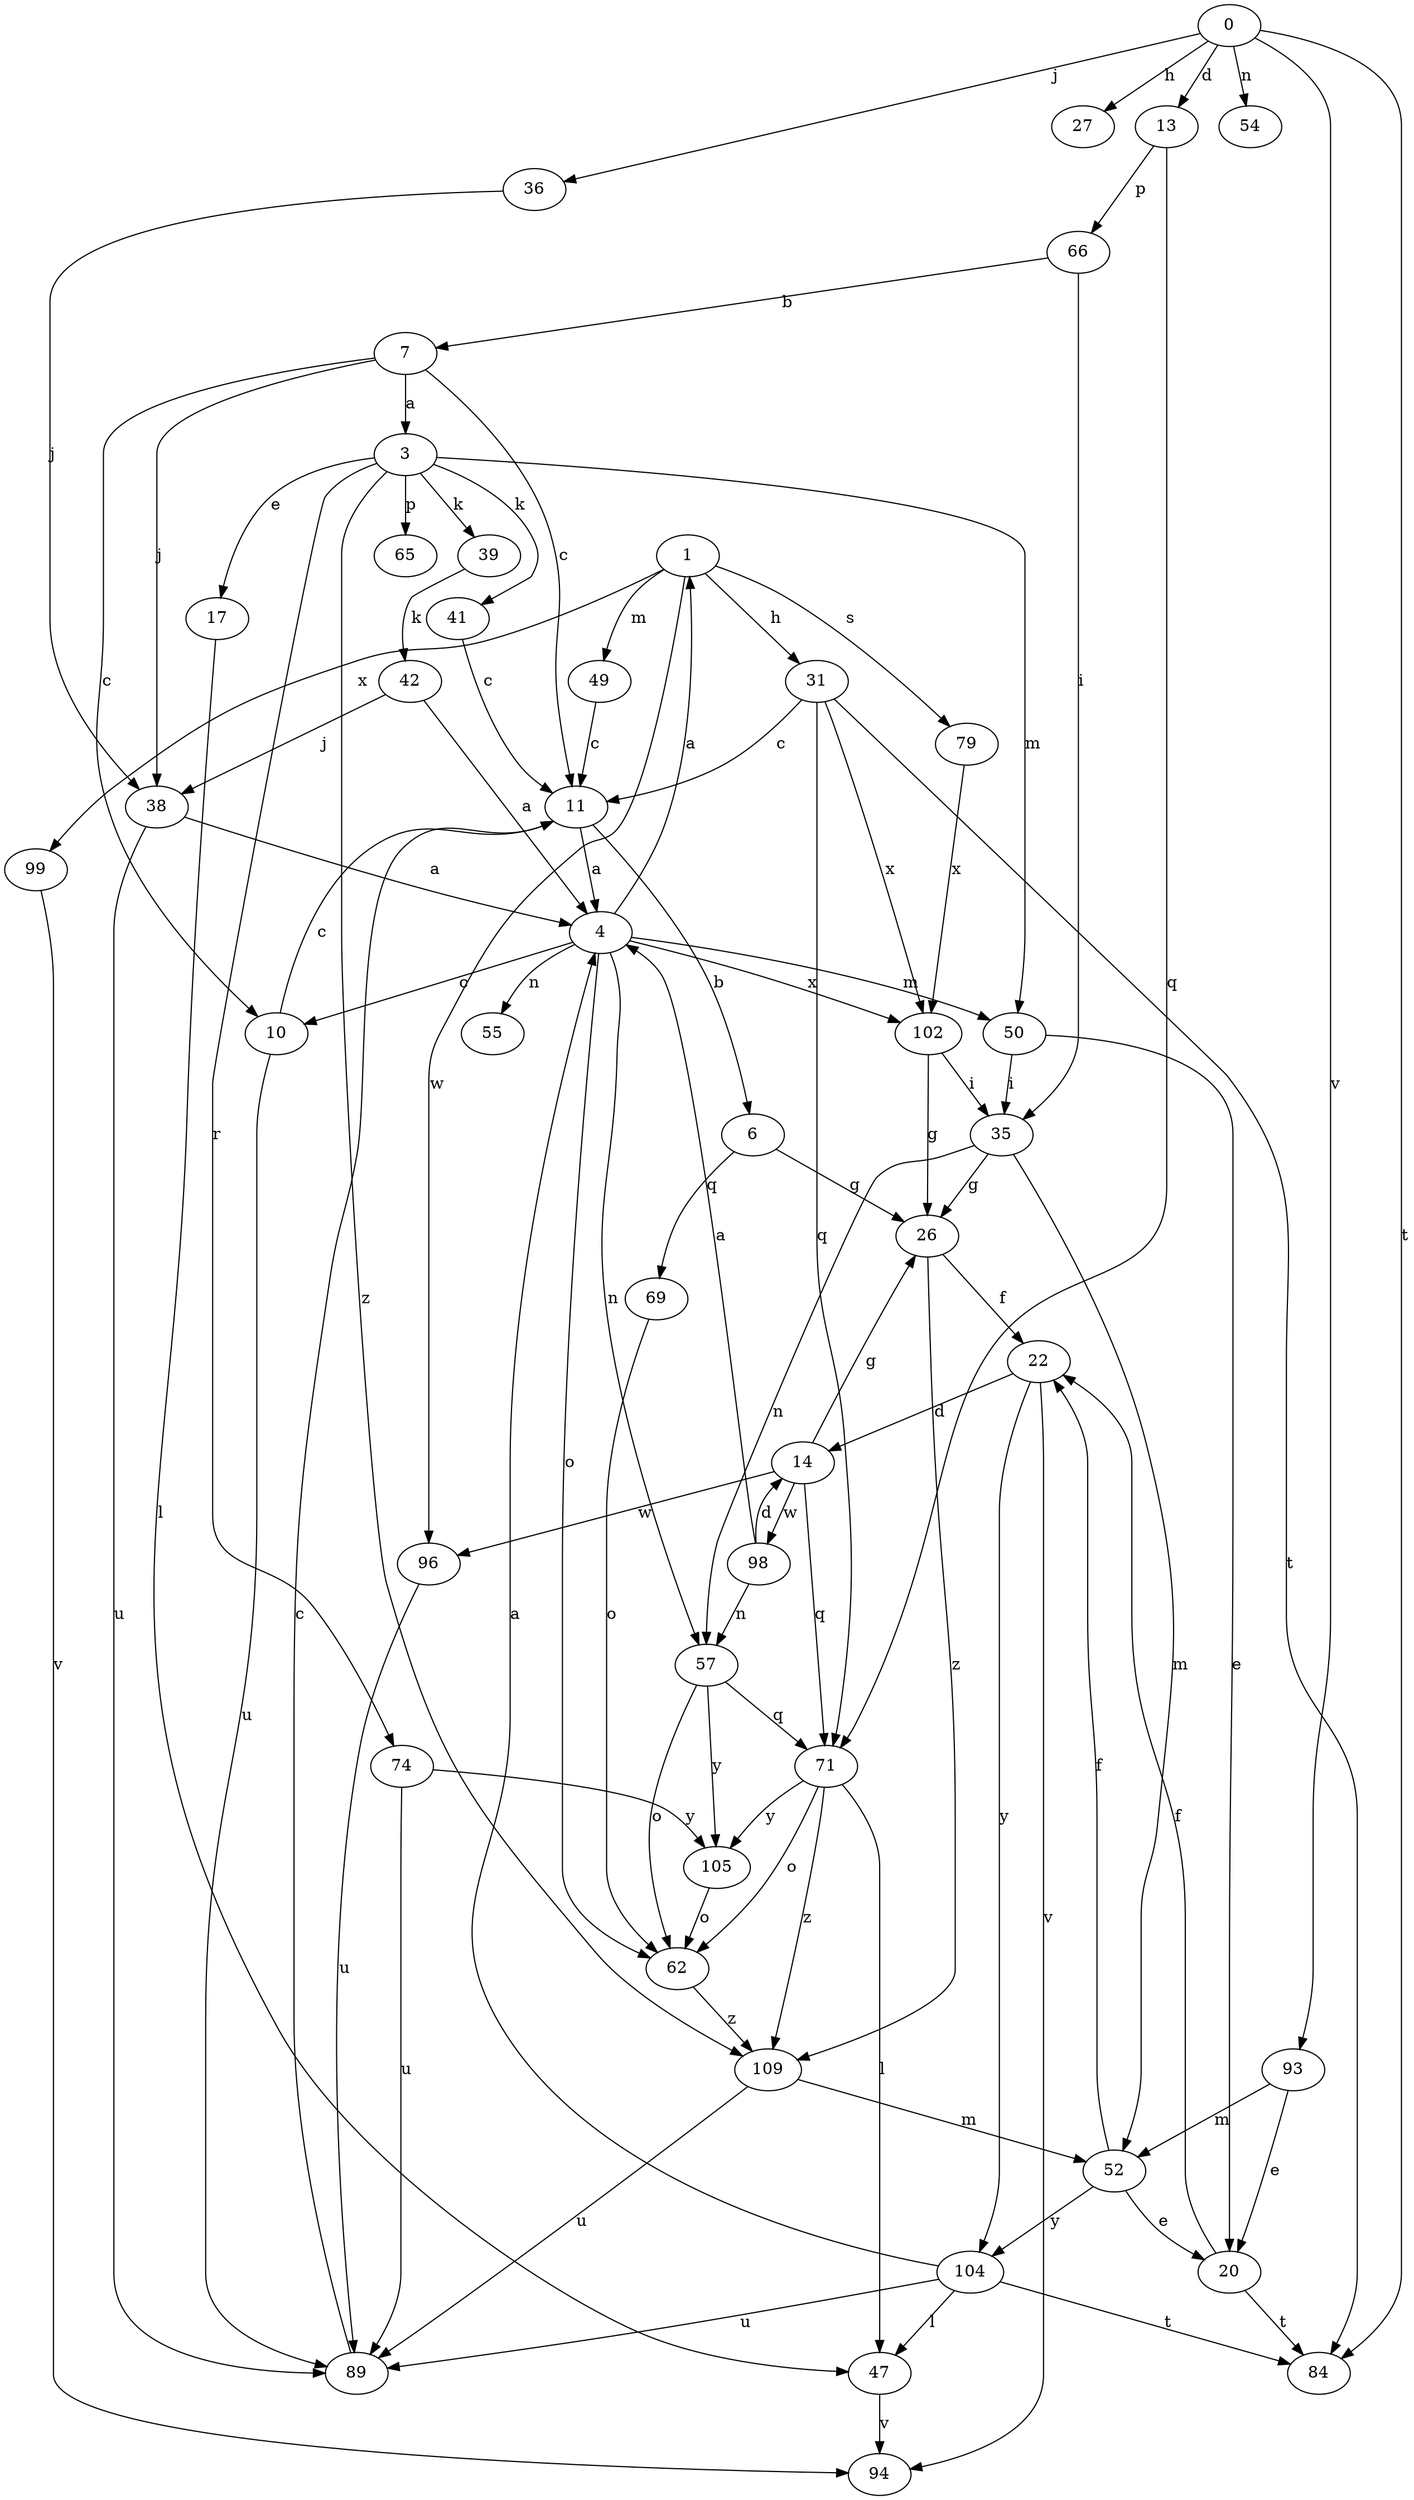 strict digraph  {
1;
3;
4;
6;
7;
10;
11;
13;
14;
17;
20;
22;
26;
27;
31;
35;
36;
38;
39;
41;
42;
47;
49;
50;
52;
54;
55;
57;
62;
65;
66;
69;
71;
74;
0;
79;
84;
89;
93;
94;
96;
98;
99;
102;
104;
105;
109;
1 -> 31  [label=h];
1 -> 49  [label=m];
1 -> 79  [label=s];
1 -> 96  [label=w];
1 -> 99  [label=x];
3 -> 17  [label=e];
3 -> 39  [label=k];
3 -> 41  [label=k];
3 -> 50  [label=m];
3 -> 65  [label=p];
3 -> 74  [label=r];
3 -> 109  [label=z];
4 -> 1  [label=a];
4 -> 10  [label=c];
4 -> 50  [label=m];
4 -> 55  [label=n];
4 -> 57  [label=n];
4 -> 62  [label=o];
4 -> 102  [label=x];
6 -> 26  [label=g];
6 -> 69  [label=q];
7 -> 3  [label=a];
7 -> 10  [label=c];
7 -> 11  [label=c];
7 -> 38  [label=j];
10 -> 11  [label=c];
10 -> 89  [label=u];
11 -> 4  [label=a];
11 -> 6  [label=b];
13 -> 66  [label=p];
13 -> 71  [label=q];
14 -> 26  [label=g];
14 -> 71  [label=q];
14 -> 96  [label=w];
14 -> 98  [label=w];
17 -> 47  [label=l];
20 -> 22  [label=f];
20 -> 84  [label=t];
22 -> 14  [label=d];
22 -> 94  [label=v];
22 -> 104  [label=y];
26 -> 22  [label=f];
26 -> 109  [label=z];
31 -> 11  [label=c];
31 -> 71  [label=q];
31 -> 84  [label=t];
31 -> 102  [label=x];
35 -> 26  [label=g];
35 -> 52  [label=m];
35 -> 57  [label=n];
36 -> 38  [label=j];
38 -> 4  [label=a];
38 -> 89  [label=u];
39 -> 42  [label=k];
41 -> 11  [label=c];
42 -> 4  [label=a];
42 -> 38  [label=j];
47 -> 94  [label=v];
49 -> 11  [label=c];
50 -> 20  [label=e];
50 -> 35  [label=i];
52 -> 20  [label=e];
52 -> 22  [label=f];
52 -> 104  [label=y];
57 -> 62  [label=o];
57 -> 71  [label=q];
57 -> 105  [label=y];
62 -> 109  [label=z];
66 -> 7  [label=b];
66 -> 35  [label=i];
69 -> 62  [label=o];
71 -> 47  [label=l];
71 -> 62  [label=o];
71 -> 105  [label=y];
71 -> 109  [label=z];
74 -> 89  [label=u];
74 -> 105  [label=y];
0 -> 13  [label=d];
0 -> 27  [label=h];
0 -> 36  [label=j];
0 -> 54  [label=n];
0 -> 84  [label=t];
0 -> 93  [label=v];
79 -> 102  [label=x];
89 -> 11  [label=c];
93 -> 20  [label=e];
93 -> 52  [label=m];
96 -> 89  [label=u];
98 -> 4  [label=a];
98 -> 14  [label=d];
98 -> 57  [label=n];
99 -> 94  [label=v];
102 -> 26  [label=g];
102 -> 35  [label=i];
104 -> 4  [label=a];
104 -> 47  [label=l];
104 -> 84  [label=t];
104 -> 89  [label=u];
105 -> 62  [label=o];
109 -> 52  [label=m];
109 -> 89  [label=u];
}
